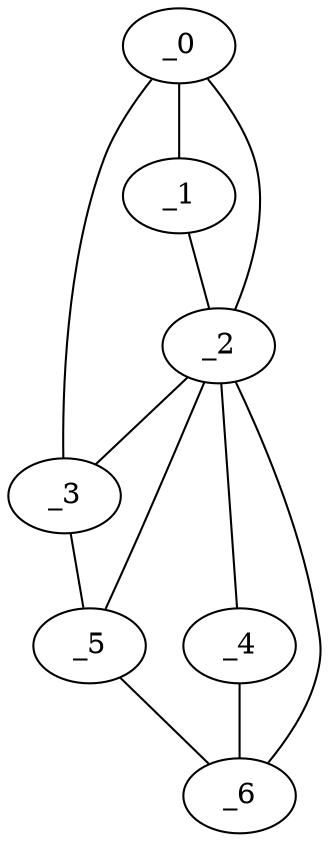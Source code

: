 graph "obj10__240.gxl" {
	_0	 [x=5,
		y=22];
	_1	 [x=14,
		y=9];
	_0 -- _1	 [valence=1];
	_2	 [x=30,
		y=7];
	_0 -- _2	 [valence=1];
	_3	 [x=108,
		y=106];
	_0 -- _3	 [valence=1];
	_1 -- _2	 [valence=1];
	_2 -- _3	 [valence=2];
	_4	 [x=123,
		y=20];
	_2 -- _4	 [valence=1];
	_5	 [x=123,
		y=59];
	_2 -- _5	 [valence=2];
	_6	 [x=124,
		y=30];
	_2 -- _6	 [valence=2];
	_3 -- _5	 [valence=1];
	_4 -- _6	 [valence=1];
	_5 -- _6	 [valence=1];
}
